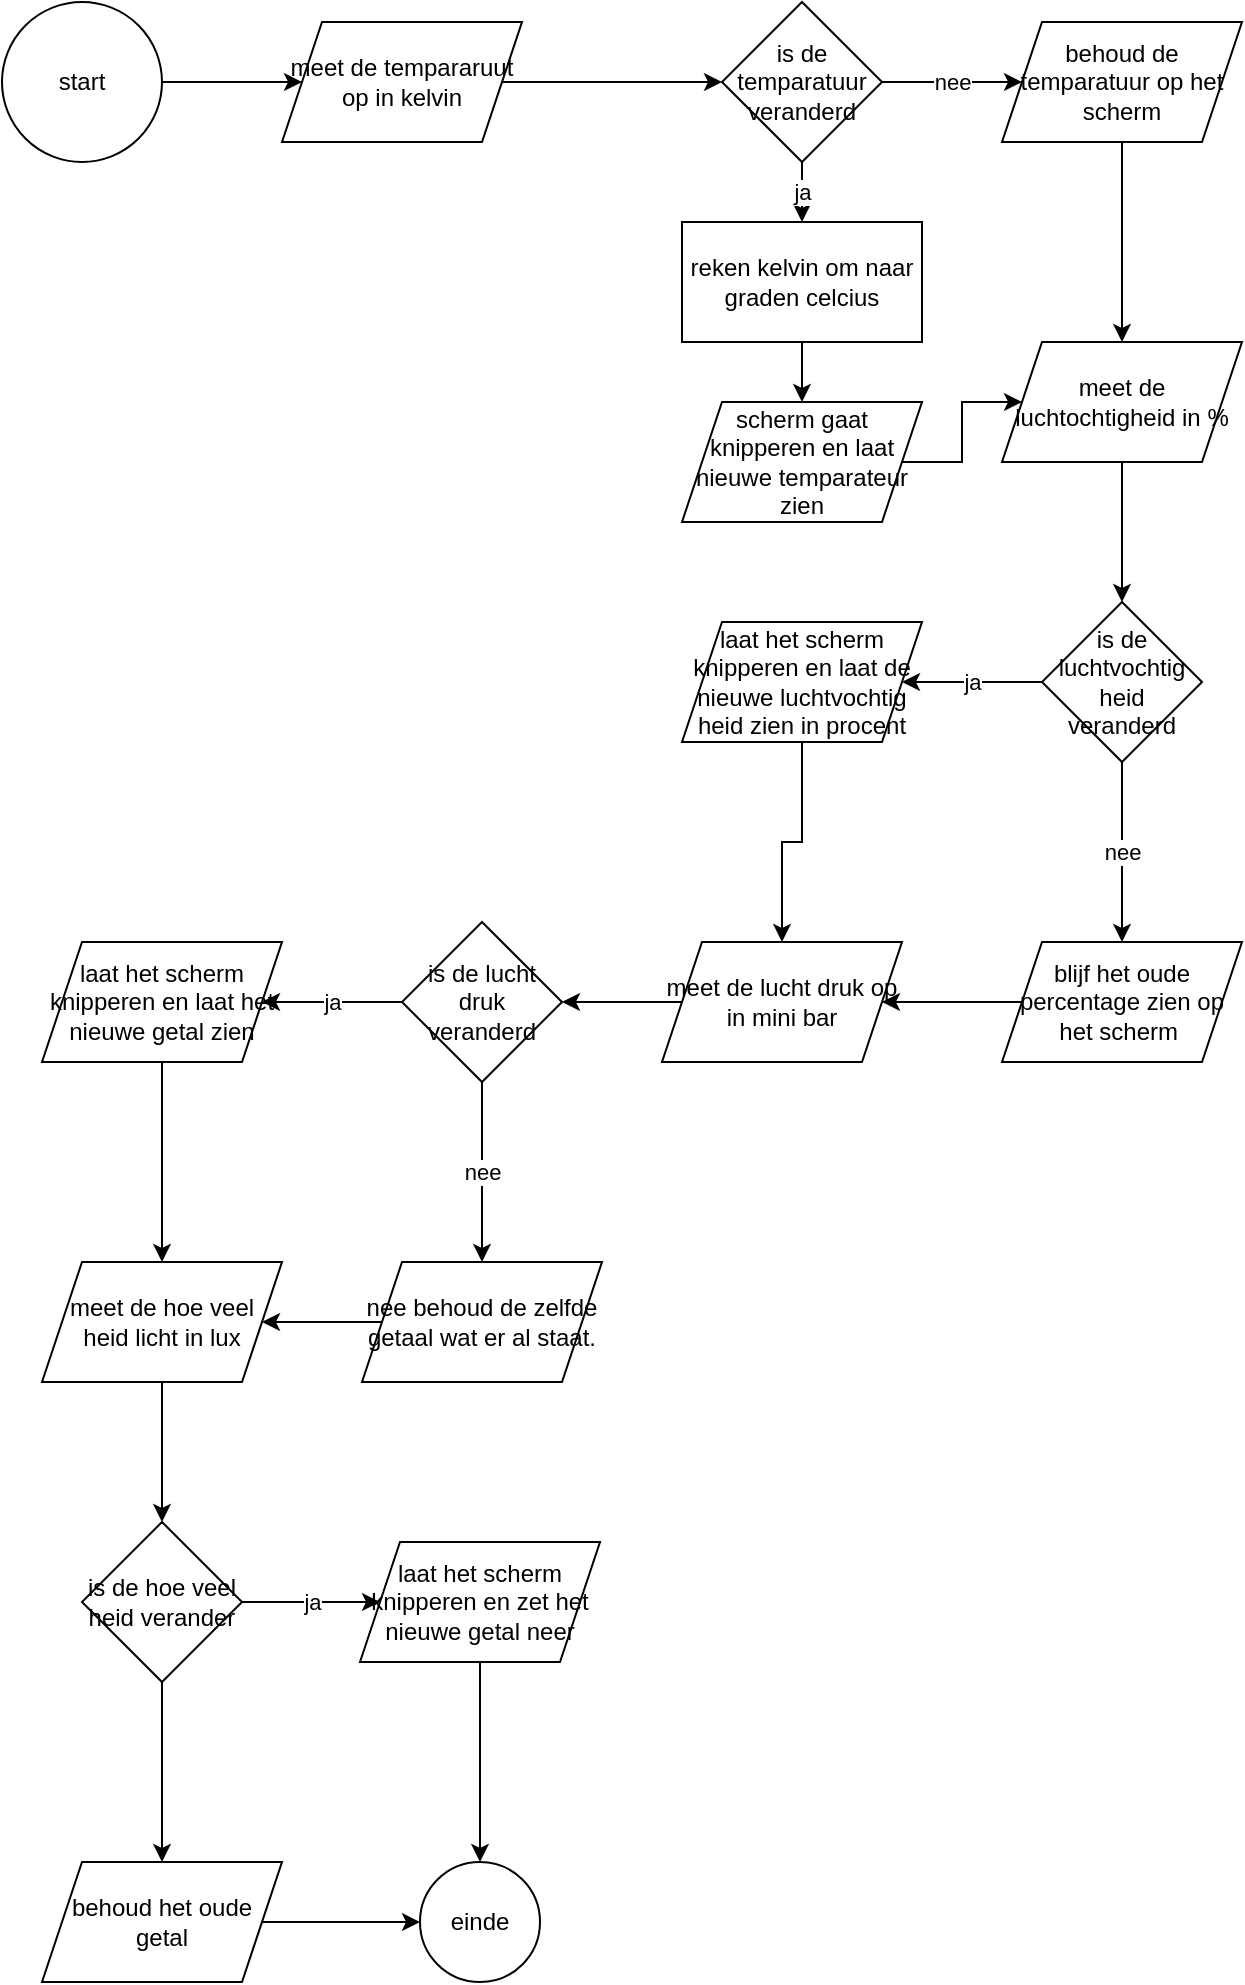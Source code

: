 <mxfile version="20.3.0" type="device"><diagram id="-h5cbxGAkxJZG_NkqOF6" name="Pagina-1"><mxGraphModel dx="1861" dy="641" grid="1" gridSize="10" guides="1" tooltips="1" connect="1" arrows="1" fold="1" page="1" pageScale="1" pageWidth="827" pageHeight="1169" math="0" shadow="0"><root><mxCell id="0"/><mxCell id="1" parent="0"/><mxCell id="drPfwkMgqsPVnr53LG-h-3" value="" style="edgeStyle=orthogonalEdgeStyle;rounded=0;orthogonalLoop=1;jettySize=auto;html=1;" edge="1" parent="1" source="drPfwkMgqsPVnr53LG-h-1" target="drPfwkMgqsPVnr53LG-h-2"><mxGeometry relative="1" as="geometry"/></mxCell><mxCell id="drPfwkMgqsPVnr53LG-h-1" value="start" style="ellipse;whiteSpace=wrap;html=1;aspect=fixed;" vertex="1" parent="1"><mxGeometry x="-30" width="80" height="80" as="geometry"/></mxCell><mxCell id="drPfwkMgqsPVnr53LG-h-5" value="" style="edgeStyle=orthogonalEdgeStyle;rounded=0;orthogonalLoop=1;jettySize=auto;html=1;" edge="1" parent="1" source="drPfwkMgqsPVnr53LG-h-2" target="drPfwkMgqsPVnr53LG-h-4"><mxGeometry relative="1" as="geometry"/></mxCell><mxCell id="drPfwkMgqsPVnr53LG-h-2" value="meet de tempararuut op in kelvin" style="shape=parallelogram;perimeter=parallelogramPerimeter;whiteSpace=wrap;html=1;fixedSize=1;" vertex="1" parent="1"><mxGeometry x="110" y="10" width="120" height="60" as="geometry"/></mxCell><mxCell id="drPfwkMgqsPVnr53LG-h-9" value="nee" style="edgeStyle=orthogonalEdgeStyle;rounded=0;orthogonalLoop=1;jettySize=auto;html=1;" edge="1" parent="1" source="drPfwkMgqsPVnr53LG-h-4" target="drPfwkMgqsPVnr53LG-h-8"><mxGeometry relative="1" as="geometry"/></mxCell><mxCell id="drPfwkMgqsPVnr53LG-h-22" value="ja" style="edgeStyle=orthogonalEdgeStyle;rounded=0;orthogonalLoop=1;jettySize=auto;html=1;" edge="1" parent="1" source="drPfwkMgqsPVnr53LG-h-4" target="drPfwkMgqsPVnr53LG-h-21"><mxGeometry relative="1" as="geometry"/></mxCell><mxCell id="drPfwkMgqsPVnr53LG-h-4" value="is de temparatuur veranderd" style="rhombus;whiteSpace=wrap;html=1;" vertex="1" parent="1"><mxGeometry x="330" width="80" height="80" as="geometry"/></mxCell><mxCell id="drPfwkMgqsPVnr53LG-h-12" value="" style="edgeStyle=orthogonalEdgeStyle;rounded=0;orthogonalLoop=1;jettySize=auto;html=1;" edge="1" parent="1" source="drPfwkMgqsPVnr53LG-h-6" target="drPfwkMgqsPVnr53LG-h-10"><mxGeometry relative="1" as="geometry"/></mxCell><mxCell id="drPfwkMgqsPVnr53LG-h-6" value="scherm gaat knipperen en laat nieuwe temparateur zien" style="shape=parallelogram;perimeter=parallelogramPerimeter;whiteSpace=wrap;html=1;fixedSize=1;" vertex="1" parent="1"><mxGeometry x="310" y="200" width="120" height="60" as="geometry"/></mxCell><mxCell id="drPfwkMgqsPVnr53LG-h-11" value="" style="edgeStyle=orthogonalEdgeStyle;rounded=0;orthogonalLoop=1;jettySize=auto;html=1;" edge="1" parent="1" source="drPfwkMgqsPVnr53LG-h-8" target="drPfwkMgqsPVnr53LG-h-10"><mxGeometry relative="1" as="geometry"/></mxCell><mxCell id="drPfwkMgqsPVnr53LG-h-8" value="behoud de temparatuur op het scherm" style="shape=parallelogram;perimeter=parallelogramPerimeter;whiteSpace=wrap;html=1;fixedSize=1;" vertex="1" parent="1"><mxGeometry x="470" y="10" width="120" height="60" as="geometry"/></mxCell><mxCell id="drPfwkMgqsPVnr53LG-h-14" value="" style="edgeStyle=orthogonalEdgeStyle;rounded=0;orthogonalLoop=1;jettySize=auto;html=1;" edge="1" parent="1" source="drPfwkMgqsPVnr53LG-h-10" target="drPfwkMgqsPVnr53LG-h-13"><mxGeometry relative="1" as="geometry"/></mxCell><mxCell id="drPfwkMgqsPVnr53LG-h-10" value="meet de luchtochtigheid in %" style="shape=parallelogram;perimeter=parallelogramPerimeter;whiteSpace=wrap;html=1;fixedSize=1;" vertex="1" parent="1"><mxGeometry x="470" y="170" width="120" height="60" as="geometry"/></mxCell><mxCell id="drPfwkMgqsPVnr53LG-h-16" value="ja" style="edgeStyle=orthogonalEdgeStyle;rounded=0;orthogonalLoop=1;jettySize=auto;html=1;" edge="1" parent="1" source="drPfwkMgqsPVnr53LG-h-13" target="drPfwkMgqsPVnr53LG-h-15"><mxGeometry relative="1" as="geometry"/></mxCell><mxCell id="drPfwkMgqsPVnr53LG-h-18" value="nee" style="edgeStyle=orthogonalEdgeStyle;rounded=0;orthogonalLoop=1;jettySize=auto;html=1;" edge="1" parent="1" source="drPfwkMgqsPVnr53LG-h-13" target="drPfwkMgqsPVnr53LG-h-17"><mxGeometry relative="1" as="geometry"/></mxCell><mxCell id="drPfwkMgqsPVnr53LG-h-13" value="is de luchtvochtig heid veranderd" style="rhombus;whiteSpace=wrap;html=1;" vertex="1" parent="1"><mxGeometry x="490" y="300" width="80" height="80" as="geometry"/></mxCell><mxCell id="drPfwkMgqsPVnr53LG-h-26" value="" style="edgeStyle=orthogonalEdgeStyle;rounded=0;orthogonalLoop=1;jettySize=auto;html=1;" edge="1" parent="1" source="drPfwkMgqsPVnr53LG-h-15" target="drPfwkMgqsPVnr53LG-h-24"><mxGeometry relative="1" as="geometry"/></mxCell><mxCell id="drPfwkMgqsPVnr53LG-h-15" value="laat het scherm knipperen en laat de nieuwe luchtvochtig heid zien in procent" style="shape=parallelogram;perimeter=parallelogramPerimeter;whiteSpace=wrap;html=1;fixedSize=1;" vertex="1" parent="1"><mxGeometry x="310" y="310" width="120" height="60" as="geometry"/></mxCell><mxCell id="drPfwkMgqsPVnr53LG-h-25" value="" style="edgeStyle=orthogonalEdgeStyle;rounded=0;orthogonalLoop=1;jettySize=auto;html=1;" edge="1" parent="1" source="drPfwkMgqsPVnr53LG-h-17" target="drPfwkMgqsPVnr53LG-h-24"><mxGeometry relative="1" as="geometry"/></mxCell><mxCell id="drPfwkMgqsPVnr53LG-h-17" value="blijf het oude percentage zien op het scherm&amp;nbsp;" style="shape=parallelogram;perimeter=parallelogramPerimeter;whiteSpace=wrap;html=1;fixedSize=1;" vertex="1" parent="1"><mxGeometry x="470" y="470" width="120" height="60" as="geometry"/></mxCell><mxCell id="drPfwkMgqsPVnr53LG-h-23" value="" style="edgeStyle=orthogonalEdgeStyle;rounded=0;orthogonalLoop=1;jettySize=auto;html=1;" edge="1" parent="1" source="drPfwkMgqsPVnr53LG-h-21" target="drPfwkMgqsPVnr53LG-h-6"><mxGeometry relative="1" as="geometry"/></mxCell><mxCell id="drPfwkMgqsPVnr53LG-h-21" value="reken kelvin om naar graden celcius" style="whiteSpace=wrap;html=1;" vertex="1" parent="1"><mxGeometry x="310" y="110" width="120" height="60" as="geometry"/></mxCell><mxCell id="drPfwkMgqsPVnr53LG-h-30" value="" style="edgeStyle=orthogonalEdgeStyle;rounded=0;orthogonalLoop=1;jettySize=auto;html=1;" edge="1" parent="1" source="drPfwkMgqsPVnr53LG-h-24" target="drPfwkMgqsPVnr53LG-h-29"><mxGeometry relative="1" as="geometry"/></mxCell><mxCell id="drPfwkMgqsPVnr53LG-h-24" value="meet de lucht druk op in mini bar" style="shape=parallelogram;perimeter=parallelogramPerimeter;whiteSpace=wrap;html=1;fixedSize=1;" vertex="1" parent="1"><mxGeometry x="300" y="470" width="120" height="60" as="geometry"/></mxCell><mxCell id="drPfwkMgqsPVnr53LG-h-32" value="ja" style="edgeStyle=orthogonalEdgeStyle;rounded=0;orthogonalLoop=1;jettySize=auto;html=1;" edge="1" parent="1" source="drPfwkMgqsPVnr53LG-h-29" target="drPfwkMgqsPVnr53LG-h-31"><mxGeometry relative="1" as="geometry"/></mxCell><mxCell id="drPfwkMgqsPVnr53LG-h-34" value="nee" style="edgeStyle=orthogonalEdgeStyle;rounded=0;orthogonalLoop=1;jettySize=auto;html=1;" edge="1" parent="1" source="drPfwkMgqsPVnr53LG-h-29" target="drPfwkMgqsPVnr53LG-h-33"><mxGeometry relative="1" as="geometry"/></mxCell><mxCell id="drPfwkMgqsPVnr53LG-h-29" value="is de lucht druk veranderd" style="rhombus;whiteSpace=wrap;html=1;" vertex="1" parent="1"><mxGeometry x="170" y="460" width="80" height="80" as="geometry"/></mxCell><mxCell id="drPfwkMgqsPVnr53LG-h-36" value="" style="edgeStyle=orthogonalEdgeStyle;rounded=0;orthogonalLoop=1;jettySize=auto;html=1;" edge="1" parent="1" source="drPfwkMgqsPVnr53LG-h-31" target="drPfwkMgqsPVnr53LG-h-35"><mxGeometry relative="1" as="geometry"/></mxCell><mxCell id="drPfwkMgqsPVnr53LG-h-31" value="laat het scherm knipperen en laat het nieuwe getal zien" style="shape=parallelogram;perimeter=parallelogramPerimeter;whiteSpace=wrap;html=1;fixedSize=1;" vertex="1" parent="1"><mxGeometry x="-10" y="470" width="120" height="60" as="geometry"/></mxCell><mxCell id="drPfwkMgqsPVnr53LG-h-37" value="" style="edgeStyle=orthogonalEdgeStyle;rounded=0;orthogonalLoop=1;jettySize=auto;html=1;" edge="1" parent="1" source="drPfwkMgqsPVnr53LG-h-33" target="drPfwkMgqsPVnr53LG-h-35"><mxGeometry relative="1" as="geometry"/></mxCell><mxCell id="drPfwkMgqsPVnr53LG-h-33" value="nee behoud de zelfde getaal wat er al staat." style="shape=parallelogram;perimeter=parallelogramPerimeter;whiteSpace=wrap;html=1;fixedSize=1;" vertex="1" parent="1"><mxGeometry x="150" y="630" width="120" height="60" as="geometry"/></mxCell><mxCell id="drPfwkMgqsPVnr53LG-h-39" value="" style="edgeStyle=orthogonalEdgeStyle;rounded=0;orthogonalLoop=1;jettySize=auto;html=1;" edge="1" parent="1" source="drPfwkMgqsPVnr53LG-h-35" target="drPfwkMgqsPVnr53LG-h-38"><mxGeometry relative="1" as="geometry"/></mxCell><mxCell id="drPfwkMgqsPVnr53LG-h-35" value="meet de hoe veel heid licht in lux" style="shape=parallelogram;perimeter=parallelogramPerimeter;whiteSpace=wrap;html=1;fixedSize=1;" vertex="1" parent="1"><mxGeometry x="-10" y="630" width="120" height="60" as="geometry"/></mxCell><mxCell id="drPfwkMgqsPVnr53LG-h-41" value="ja" style="edgeStyle=orthogonalEdgeStyle;rounded=0;orthogonalLoop=1;jettySize=auto;html=1;" edge="1" parent="1" source="drPfwkMgqsPVnr53LG-h-38" target="drPfwkMgqsPVnr53LG-h-40"><mxGeometry relative="1" as="geometry"/></mxCell><mxCell id="drPfwkMgqsPVnr53LG-h-43" value="" style="edgeStyle=orthogonalEdgeStyle;rounded=0;orthogonalLoop=1;jettySize=auto;html=1;" edge="1" parent="1" source="drPfwkMgqsPVnr53LG-h-38" target="drPfwkMgqsPVnr53LG-h-42"><mxGeometry relative="1" as="geometry"/></mxCell><mxCell id="drPfwkMgqsPVnr53LG-h-38" value="is de hoe veel heid verander" style="rhombus;whiteSpace=wrap;html=1;" vertex="1" parent="1"><mxGeometry x="10" y="760" width="80" height="80" as="geometry"/></mxCell><mxCell id="drPfwkMgqsPVnr53LG-h-46" value="" style="edgeStyle=orthogonalEdgeStyle;rounded=0;orthogonalLoop=1;jettySize=auto;html=1;" edge="1" parent="1" source="drPfwkMgqsPVnr53LG-h-40" target="drPfwkMgqsPVnr53LG-h-44"><mxGeometry relative="1" as="geometry"/></mxCell><mxCell id="drPfwkMgqsPVnr53LG-h-40" value="laat het scherm knipperen en zet het nieuwe getal neer" style="shape=parallelogram;perimeter=parallelogramPerimeter;whiteSpace=wrap;html=1;fixedSize=1;" vertex="1" parent="1"><mxGeometry x="149" y="770" width="120" height="60" as="geometry"/></mxCell><mxCell id="drPfwkMgqsPVnr53LG-h-45" value="" style="edgeStyle=orthogonalEdgeStyle;rounded=0;orthogonalLoop=1;jettySize=auto;html=1;" edge="1" parent="1" source="drPfwkMgqsPVnr53LG-h-42" target="drPfwkMgqsPVnr53LG-h-44"><mxGeometry relative="1" as="geometry"/></mxCell><mxCell id="drPfwkMgqsPVnr53LG-h-42" value="behoud het oude getal" style="shape=parallelogram;perimeter=parallelogramPerimeter;whiteSpace=wrap;html=1;fixedSize=1;" vertex="1" parent="1"><mxGeometry x="-10" y="930" width="120" height="60" as="geometry"/></mxCell><mxCell id="drPfwkMgqsPVnr53LG-h-44" value="einde" style="ellipse;whiteSpace=wrap;html=1;" vertex="1" parent="1"><mxGeometry x="179" y="930" width="60" height="60" as="geometry"/></mxCell></root></mxGraphModel></diagram></mxfile>